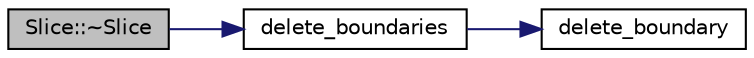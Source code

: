 digraph "Slice::~Slice"
{
 // LATEX_PDF_SIZE
  edge [fontname="Helvetica",fontsize="10",labelfontname="Helvetica",labelfontsize="10"];
  node [fontname="Helvetica",fontsize="10",shape=record];
  rankdir="LR";
  Node1 [label="Slice::~Slice",height=0.2,width=0.4,color="black", fillcolor="grey75", style="filled", fontcolor="black",tooltip=" "];
  Node1 -> Node2 [color="midnightblue",fontsize="10",style="solid",fontname="Helvetica"];
  Node2 [label="delete_boundaries",height=0.2,width=0.4,color="black", fillcolor="white", style="filled",URL="$d7/d5f/system_8_c.html#aa43483f15c774639d33d73b3f62a881b",tooltip=" "];
  Node2 -> Node3 [color="midnightblue",fontsize="10",style="solid",fontname="Helvetica"];
  Node3 [label="delete_boundary",height=0.2,width=0.4,color="black", fillcolor="white", style="filled",URL="$d6/d39/cs_8_c.html#a66b6d7092280f6a0a04a6bc54b66b4d5",tooltip=" "];
}
